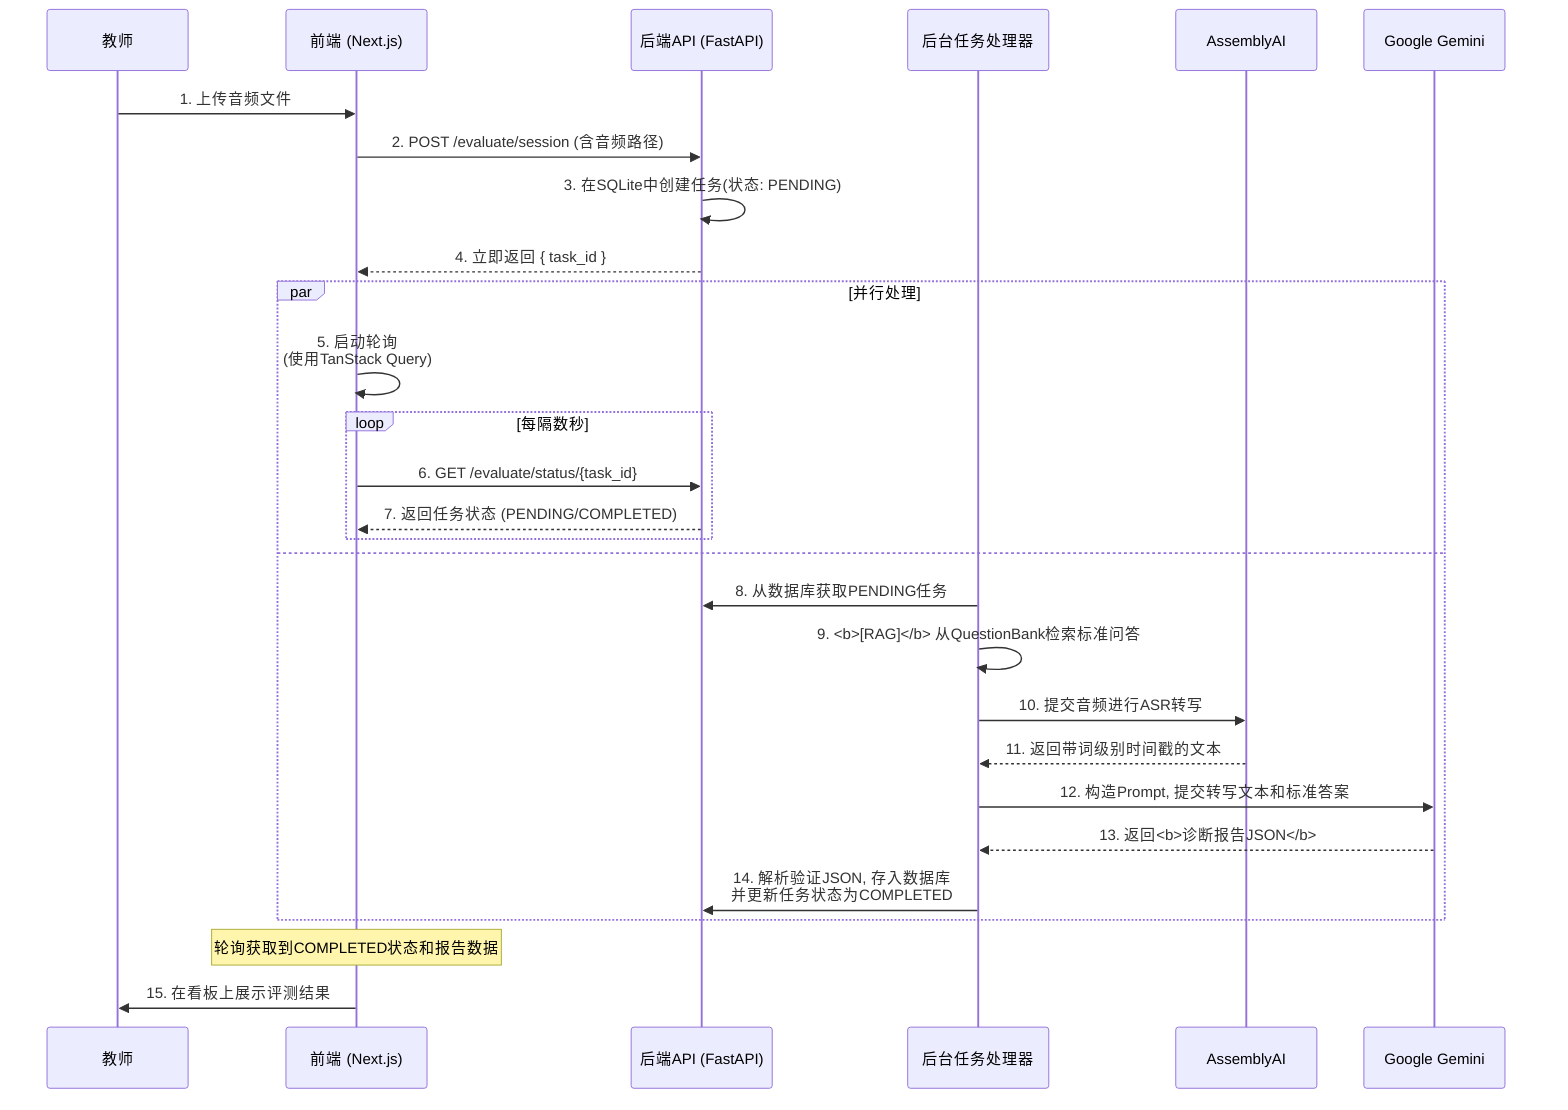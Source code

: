sequenceDiagram
    participant Teacher as 教师
    participant Frontend as 前端 (Next.js)
    participant Backend as 后端API (FastAPI)
    participant Worker as 后台任务处理器

    Teacher->>Frontend: 1. 上传音频文件
    Frontend->>Backend: 2. POST /evaluate/session (含音频路径)
    Backend->>Backend: 3. 在SQLite中创建任务(状态: PENDING)
    Backend-->>Frontend: 4. 立即返回 { task_id }
    
    par 并行处理
        Frontend->>Frontend: 5. 启动轮询<br>(使用TanStack Query)
        loop 每隔数秒
            Frontend->>Backend: 6. GET /evaluate/status/{task_id}
            Backend-->>Frontend: 7. 返回任务状态 (PENDING/COMPLETED)
        end
    and
        Worker->>Backend: 8. 从数据库获取PENDING任务
        Worker->>Worker: 9. <b>[RAG]</b> 从QuestionBank检索标准问答
        Worker->>AssemblyAI: 10. 提交音频进行ASR转写
        AssemblyAI-->>Worker: 11. 返回带词级别时间戳的文本
        Worker->>Google Gemini: 12. 构造Prompt, 提交转写文本和标准答案
        Google Gemini-->>Worker: 13. 返回<b>诊断报告JSON</b>
        Worker->>Backend: 14. 解析验证JSON, 存入数据库<br>并更新任务状态为COMPLETED
    end

    Note over Frontend: 轮询获取到COMPLETED状态和报告数据
    Frontend->>Teacher: 15. 在看板上展示评测结果